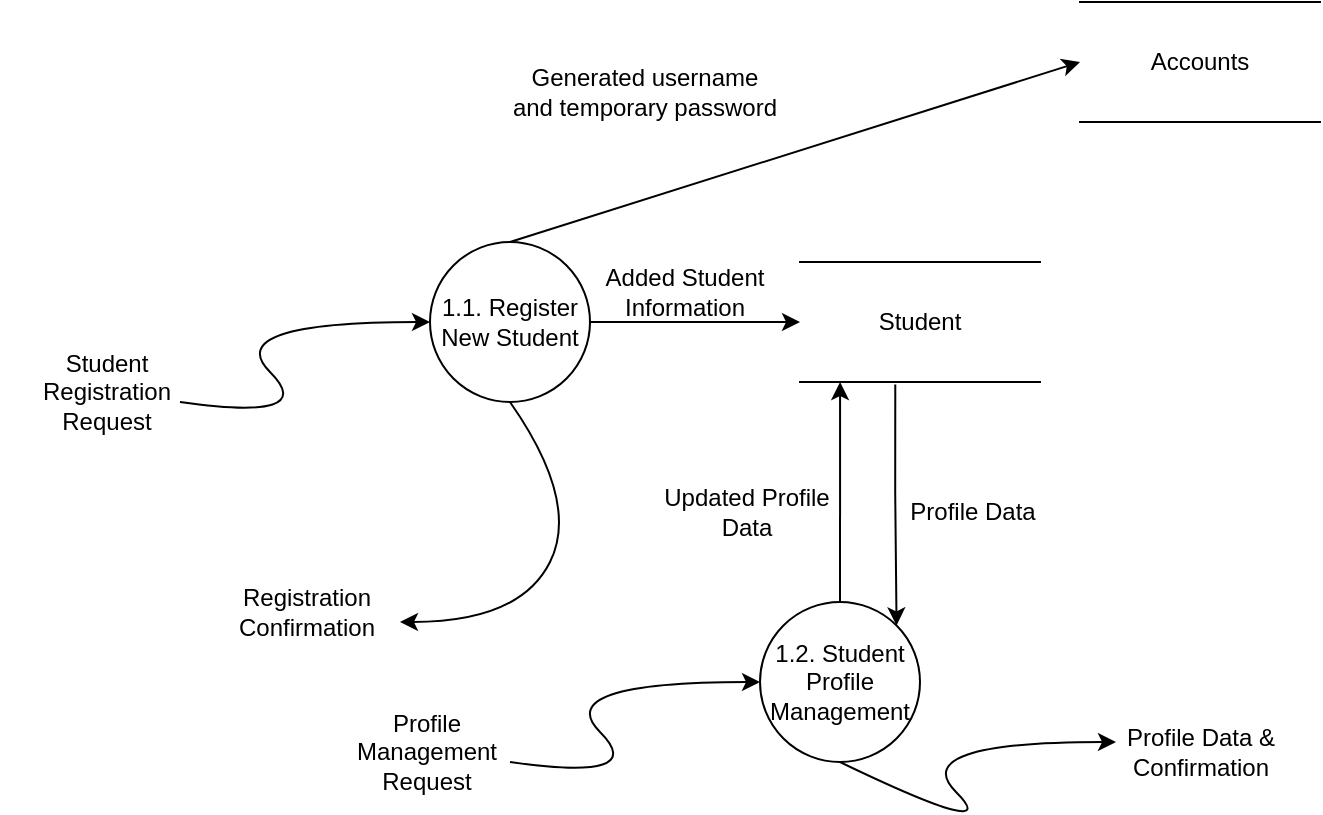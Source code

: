 <mxfile version="28.2.8">
  <diagram name="Page-1" id="DO0i7yj9BIHxS9sRSw8G">
    <mxGraphModel dx="1141" dy="569" grid="1" gridSize="10" guides="1" tooltips="1" connect="1" arrows="1" fold="1" page="1" pageScale="1" pageWidth="850" pageHeight="1100" math="0" shadow="0">
      <root>
        <mxCell id="0" />
        <mxCell id="1" parent="0" />
        <mxCell id="uSSN3qmuZYTXUAPf7bbw-1" value="1.1. Register New Student" style="ellipse;whiteSpace=wrap;html=1;aspect=fixed;" vertex="1" parent="1">
          <mxGeometry x="385" y="250" width="80" height="80" as="geometry" />
        </mxCell>
        <mxCell id="uSSN3qmuZYTXUAPf7bbw-2" value="" style="curved=1;endArrow=classic;html=1;rounded=0;entryX=0;entryY=0.5;entryDx=0;entryDy=0;" edge="1" parent="1" target="uSSN3qmuZYTXUAPf7bbw-1">
          <mxGeometry width="50" height="50" relative="1" as="geometry">
            <mxPoint x="260" y="330" as="sourcePoint" />
            <mxPoint x="330" y="290" as="targetPoint" />
            <Array as="points">
              <mxPoint x="330" y="340" />
              <mxPoint x="280" y="290" />
            </Array>
          </mxGeometry>
        </mxCell>
        <mxCell id="uSSN3qmuZYTXUAPf7bbw-4" value="Student Registration Request" style="text;html=1;whiteSpace=wrap;strokeColor=none;fillColor=none;align=center;verticalAlign=middle;rounded=0;rotation=0;" vertex="1" parent="1">
          <mxGeometry x="170" y="310" width="107" height="30" as="geometry" />
        </mxCell>
        <mxCell id="uSSN3qmuZYTXUAPf7bbw-5" value="" style="endArrow=classic;html=1;rounded=0;exitX=1;exitY=0.5;exitDx=0;exitDy=0;entryX=0;entryY=0.5;entryDx=0;entryDy=0;" edge="1" parent="1" source="uSSN3qmuZYTXUAPf7bbw-1" target="uSSN3qmuZYTXUAPf7bbw-8">
          <mxGeometry width="50" height="50" relative="1" as="geometry">
            <mxPoint x="465" y="290" as="sourcePoint" />
            <mxPoint x="560" y="290" as="targetPoint" />
          </mxGeometry>
        </mxCell>
        <mxCell id="uSSN3qmuZYTXUAPf7bbw-7" value="Added Student Information" style="text;html=1;whiteSpace=wrap;strokeColor=none;fillColor=none;align=center;verticalAlign=middle;rounded=0;" vertex="1" parent="1">
          <mxGeometry x="465" y="260" width="95" height="30" as="geometry" />
        </mxCell>
        <mxCell id="uSSN3qmuZYTXUAPf7bbw-8" value="Student" style="shape=partialRectangle;whiteSpace=wrap;html=1;left=0;right=0;fillColor=none;" vertex="1" parent="1">
          <mxGeometry x="570" y="260" width="120" height="60" as="geometry" />
        </mxCell>
        <mxCell id="uSSN3qmuZYTXUAPf7bbw-9" value="1.2. Student Profile Management" style="ellipse;whiteSpace=wrap;html=1;aspect=fixed;" vertex="1" parent="1">
          <mxGeometry x="550" y="430" width="80" height="80" as="geometry" />
        </mxCell>
        <mxCell id="uSSN3qmuZYTXUAPf7bbw-10" value="Accounts" style="shape=partialRectangle;whiteSpace=wrap;html=1;left=0;right=0;fillColor=none;" vertex="1" parent="1">
          <mxGeometry x="710" y="130" width="120" height="60" as="geometry" />
        </mxCell>
        <mxCell id="uSSN3qmuZYTXUAPf7bbw-11" value="" style="endArrow=classic;html=1;rounded=0;exitX=0.5;exitY=0;exitDx=0;exitDy=0;entryX=0;entryY=0.5;entryDx=0;entryDy=0;" edge="1" parent="1" source="uSSN3qmuZYTXUAPf7bbw-1" target="uSSN3qmuZYTXUAPf7bbw-10">
          <mxGeometry width="50" height="50" relative="1" as="geometry">
            <mxPoint x="410" y="200" as="sourcePoint" />
            <mxPoint x="515" y="200" as="targetPoint" />
          </mxGeometry>
        </mxCell>
        <mxCell id="uSSN3qmuZYTXUAPf7bbw-12" value="Generated username and temporary password" style="text;html=1;whiteSpace=wrap;strokeColor=none;fillColor=none;align=center;verticalAlign=middle;rounded=0;" vertex="1" parent="1">
          <mxGeometry x="425" y="160" width="135" height="30" as="geometry" />
        </mxCell>
        <mxCell id="uSSN3qmuZYTXUAPf7bbw-15" value="" style="curved=1;endArrow=classic;html=1;rounded=0;exitX=0.5;exitY=1;exitDx=0;exitDy=0;" edge="1" parent="1" source="uSSN3qmuZYTXUAPf7bbw-1">
          <mxGeometry width="50" height="50" relative="1" as="geometry">
            <mxPoint x="340" y="400" as="sourcePoint" />
            <mxPoint x="370" y="440" as="targetPoint" />
            <Array as="points">
              <mxPoint x="460" y="380" />
              <mxPoint x="430" y="440" />
            </Array>
          </mxGeometry>
        </mxCell>
        <mxCell id="uSSN3qmuZYTXUAPf7bbw-16" value="Registration Confirmation" style="text;html=1;whiteSpace=wrap;strokeColor=none;fillColor=none;align=center;verticalAlign=middle;rounded=0;rotation=0;" vertex="1" parent="1">
          <mxGeometry x="270" y="420" width="107" height="30" as="geometry" />
        </mxCell>
        <mxCell id="uSSN3qmuZYTXUAPf7bbw-17" value="" style="curved=1;endArrow=classic;html=1;rounded=0;entryX=0;entryY=0.5;entryDx=0;entryDy=0;" edge="1" parent="1">
          <mxGeometry width="50" height="50" relative="1" as="geometry">
            <mxPoint x="425" y="510" as="sourcePoint" />
            <mxPoint x="550" y="470" as="targetPoint" />
            <Array as="points">
              <mxPoint x="495" y="520" />
              <mxPoint x="445" y="470" />
            </Array>
          </mxGeometry>
        </mxCell>
        <mxCell id="uSSN3qmuZYTXUAPf7bbw-21" style="edgeStyle=orthogonalEdgeStyle;rounded=0;orthogonalLoop=1;jettySize=auto;html=1;entryX=0.167;entryY=1;entryDx=0;entryDy=0;entryPerimeter=0;" edge="1" parent="1" source="uSSN3qmuZYTXUAPf7bbw-9" target="uSSN3qmuZYTXUAPf7bbw-8">
          <mxGeometry relative="1" as="geometry" />
        </mxCell>
        <mxCell id="uSSN3qmuZYTXUAPf7bbw-24" value="Profile Management Request" style="text;html=1;whiteSpace=wrap;strokeColor=none;fillColor=none;align=center;verticalAlign=middle;rounded=0;rotation=0;" vertex="1" parent="1">
          <mxGeometry x="330" y="490" width="107" height="30" as="geometry" />
        </mxCell>
        <mxCell id="uSSN3qmuZYTXUAPf7bbw-25" style="edgeStyle=orthogonalEdgeStyle;rounded=0;orthogonalLoop=1;jettySize=auto;html=1;entryX=1;entryY=0;entryDx=0;entryDy=0;exitX=0.397;exitY=1.021;exitDx=0;exitDy=0;exitPerimeter=0;" edge="1" parent="1" source="uSSN3qmuZYTXUAPf7bbw-8" target="uSSN3qmuZYTXUAPf7bbw-9">
          <mxGeometry relative="1" as="geometry">
            <mxPoint x="660" y="440" as="sourcePoint" />
            <mxPoint x="660" y="330" as="targetPoint" />
          </mxGeometry>
        </mxCell>
        <mxCell id="uSSN3qmuZYTXUAPf7bbw-26" value="Updated Profile Data" style="text;html=1;whiteSpace=wrap;strokeColor=none;fillColor=none;align=center;verticalAlign=middle;rounded=0;rotation=0;" vertex="1" parent="1">
          <mxGeometry x="490" y="370" width="107" height="30" as="geometry" />
        </mxCell>
        <mxCell id="uSSN3qmuZYTXUAPf7bbw-27" value="Profile Data" style="text;html=1;whiteSpace=wrap;strokeColor=none;fillColor=none;align=center;verticalAlign=middle;rounded=0;rotation=0;" vertex="1" parent="1">
          <mxGeometry x="603" y="370" width="107" height="30" as="geometry" />
        </mxCell>
        <mxCell id="uSSN3qmuZYTXUAPf7bbw-28" value="" style="curved=1;endArrow=classic;html=1;rounded=0;entryX=0;entryY=0.5;entryDx=0;entryDy=0;exitX=0.5;exitY=1;exitDx=0;exitDy=0;" edge="1" parent="1" source="uSSN3qmuZYTXUAPf7bbw-9">
          <mxGeometry width="50" height="50" relative="1" as="geometry">
            <mxPoint x="603" y="540" as="sourcePoint" />
            <mxPoint x="728" y="500" as="targetPoint" />
            <Array as="points">
              <mxPoint x="673" y="550" />
              <mxPoint x="623" y="500" />
            </Array>
          </mxGeometry>
        </mxCell>
        <mxCell id="uSSN3qmuZYTXUAPf7bbw-29" value="Profile Data &amp;amp; Confirmation" style="text;html=1;whiteSpace=wrap;strokeColor=none;fillColor=none;align=center;verticalAlign=middle;rounded=0;rotation=0;" vertex="1" parent="1">
          <mxGeometry x="716.5" y="490" width="107" height="30" as="geometry" />
        </mxCell>
      </root>
    </mxGraphModel>
  </diagram>
</mxfile>
